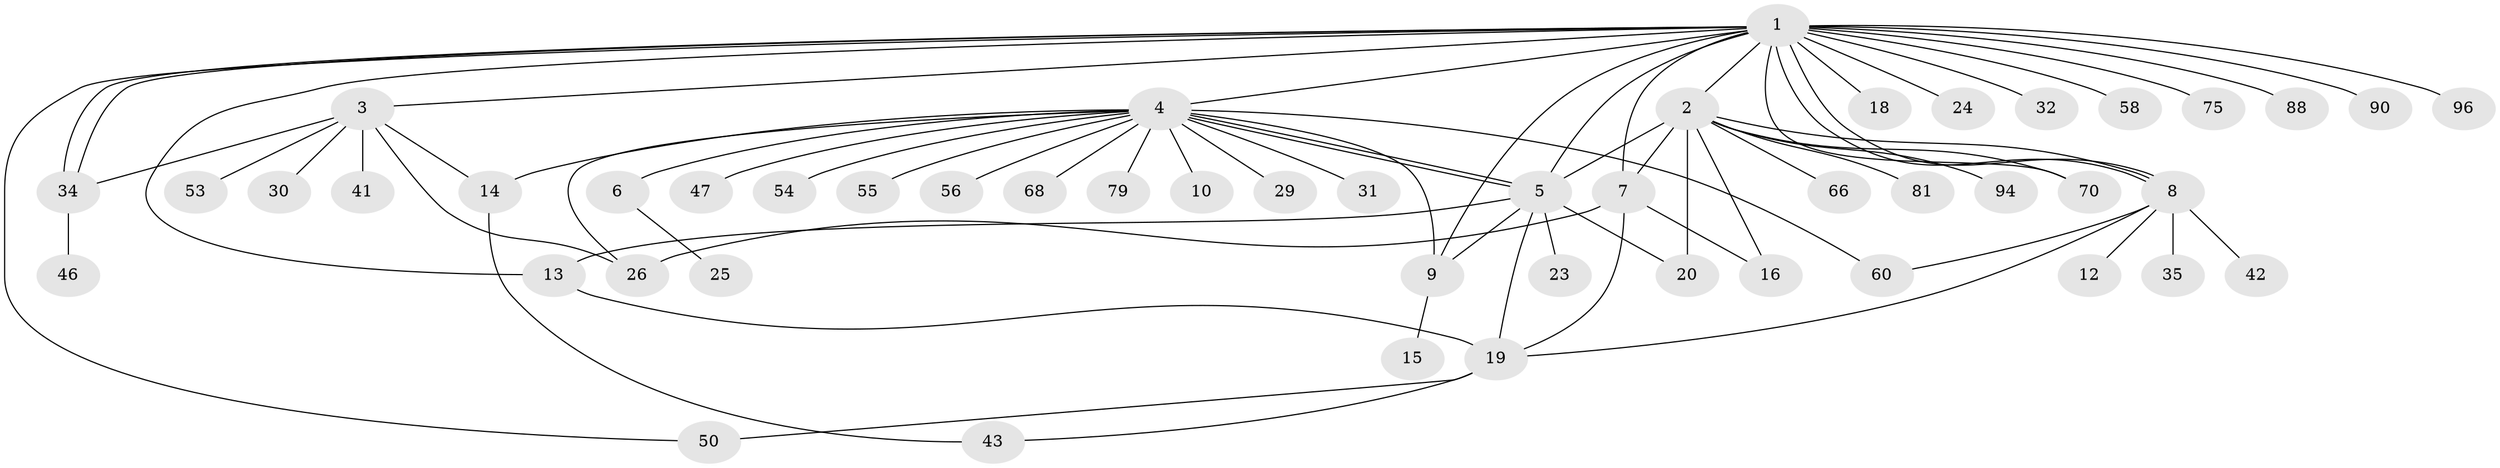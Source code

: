 // original degree distribution, {22: 0.009900990099009901, 10: 0.019801980198019802, 9: 0.009900990099009901, 18: 0.009900990099009901, 3: 0.0891089108910891, 5: 0.0594059405940594, 13: 0.009900990099009901, 1: 0.5544554455445545, 2: 0.19801980198019803, 7: 0.009900990099009901, 4: 0.019801980198019802, 6: 0.009900990099009901}
// Generated by graph-tools (version 1.1) at 2025/14/03/09/25 04:14:40]
// undirected, 50 vertices, 72 edges
graph export_dot {
graph [start="1"]
  node [color=gray90,style=filled];
  1;
  2;
  3 [super="+65"];
  4 [super="+39+44"];
  5 [super="+17+72+99+33+38"];
  6 [super="+80"];
  7 [super="+83+22+57"];
  8 [super="+45+11+49+86+92"];
  9 [super="+91"];
  10;
  12;
  13;
  14;
  15 [super="+95"];
  16 [super="+89"];
  18 [super="+36+73"];
  19 [super="+52+62+84"];
  20 [super="+97+101+21+40"];
  23;
  24;
  25;
  26 [super="+37+76+63"];
  29;
  30 [super="+64+85"];
  31;
  32 [super="+74"];
  34;
  35;
  41;
  42;
  43;
  46 [super="+48"];
  47;
  50;
  53;
  54;
  55;
  56;
  58;
  60 [super="+98"];
  66 [super="+100"];
  68;
  70;
  75 [super="+82"];
  79;
  81;
  88;
  90;
  94;
  96;
  1 -- 2;
  1 -- 3;
  1 -- 4;
  1 -- 8;
  1 -- 8;
  1 -- 9;
  1 -- 13;
  1 -- 18;
  1 -- 24;
  1 -- 32;
  1 -- 34;
  1 -- 34;
  1 -- 50;
  1 -- 58;
  1 -- 70;
  1 -- 75 [weight=2];
  1 -- 88;
  1 -- 90;
  1 -- 96;
  1 -- 5;
  1 -- 7;
  2 -- 7;
  2 -- 8;
  2 -- 16;
  2 -- 20;
  2 -- 66;
  2 -- 70;
  2 -- 81;
  2 -- 94;
  2 -- 5;
  3 -- 14;
  3 -- 26;
  3 -- 30;
  3 -- 34;
  3 -- 41;
  3 -- 53;
  4 -- 5 [weight=2];
  4 -- 5;
  4 -- 6;
  4 -- 9;
  4 -- 10;
  4 -- 29;
  4 -- 31;
  4 -- 47;
  4 -- 54;
  4 -- 55;
  4 -- 56;
  4 -- 60;
  4 -- 68;
  4 -- 79;
  4 -- 26;
  4 -- 14;
  5 -- 19 [weight=3];
  5 -- 20;
  5 -- 23;
  5 -- 13;
  5 -- 9;
  6 -- 25;
  7 -- 16;
  7 -- 26;
  7 -- 19;
  8 -- 12;
  8 -- 35;
  8 -- 42;
  8 -- 60;
  8 -- 19;
  9 -- 15;
  13 -- 19;
  14 -- 43;
  19 -- 50;
  19 -- 43;
  34 -- 46;
}
